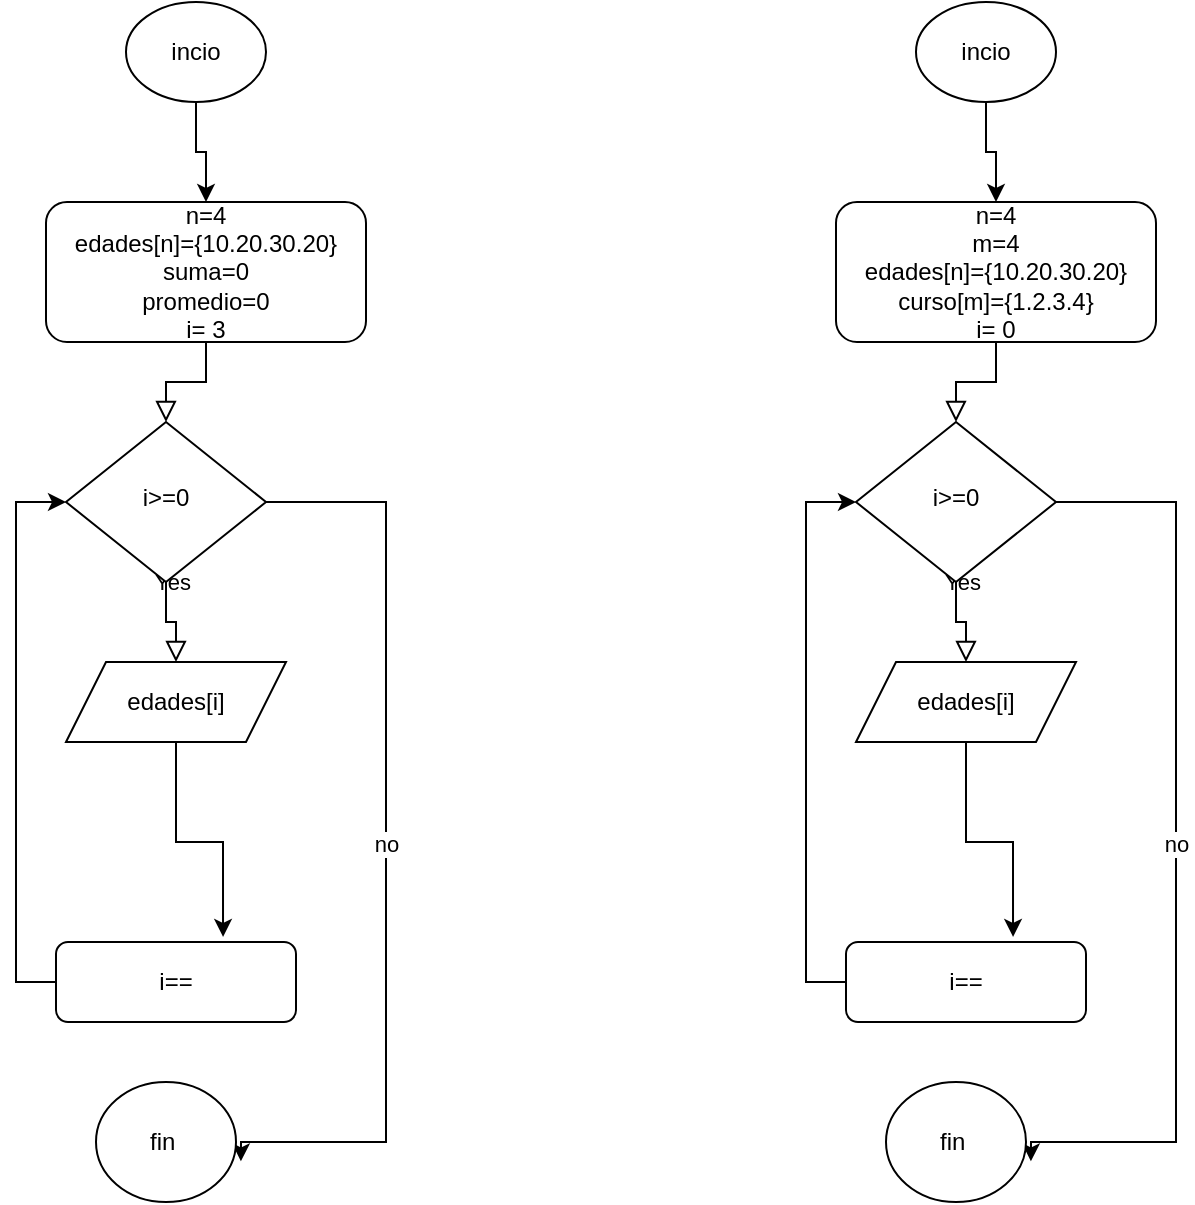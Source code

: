 <mxfile version="14.5.1" type="github">
  <diagram id="C5RBs43oDa-KdzZeNtuy" name="Page-1">
    <mxGraphModel dx="352" dy="1815" grid="1" gridSize="10" guides="1" tooltips="1" connect="1" arrows="1" fold="1" page="1" pageScale="1" pageWidth="827" pageHeight="1169" math="0" shadow="0">
      <root>
        <mxCell id="WIyWlLk6GJQsqaUBKTNV-0" />
        <mxCell id="WIyWlLk6GJQsqaUBKTNV-1" parent="WIyWlLk6GJQsqaUBKTNV-0" />
        <mxCell id="WIyWlLk6GJQsqaUBKTNV-2" value="" style="rounded=0;html=1;jettySize=auto;orthogonalLoop=1;fontSize=11;endArrow=block;endFill=0;endSize=8;strokeWidth=1;shadow=0;labelBackgroundColor=none;edgeStyle=orthogonalEdgeStyle;" parent="WIyWlLk6GJQsqaUBKTNV-1" source="WIyWlLk6GJQsqaUBKTNV-3" target="WIyWlLk6GJQsqaUBKTNV-6" edge="1">
          <mxGeometry relative="1" as="geometry" />
        </mxCell>
        <mxCell id="WIyWlLk6GJQsqaUBKTNV-3" value="n=4&lt;br&gt;edades[n]={10.20.30.20}&lt;br&gt;suma=0&lt;br&gt;promedio=0&lt;br&gt;i= 3" style="rounded=1;whiteSpace=wrap;html=1;fontSize=12;glass=0;strokeWidth=1;shadow=0;" parent="WIyWlLk6GJQsqaUBKTNV-1" vertex="1">
          <mxGeometry x="160" y="60" width="160" height="70" as="geometry" />
        </mxCell>
        <mxCell id="WIyWlLk6GJQsqaUBKTNV-4" value="Yes" style="rounded=0;html=1;jettySize=auto;orthogonalLoop=1;fontSize=11;endArrow=block;endFill=0;endSize=8;strokeWidth=1;shadow=0;labelBackgroundColor=none;edgeStyle=orthogonalEdgeStyle;entryX=0.5;entryY=0;entryDx=0;entryDy=0;" parent="WIyWlLk6GJQsqaUBKTNV-1" source="WIyWlLk6GJQsqaUBKTNV-6" target="oLfIQaYrdBBQirNkRfvc-2" edge="1">
          <mxGeometry y="20" relative="1" as="geometry">
            <mxPoint as="offset" />
            <mxPoint x="170" y="290" as="targetPoint" />
          </mxGeometry>
        </mxCell>
        <mxCell id="oLfIQaYrdBBQirNkRfvc-3" value="no" style="edgeStyle=orthogonalEdgeStyle;rounded=0;orthogonalLoop=1;jettySize=auto;html=1;exitX=1;exitY=0.5;exitDx=0;exitDy=0;entryX=1.035;entryY=0.661;entryDx=0;entryDy=0;entryPerimeter=0;" edge="1" parent="WIyWlLk6GJQsqaUBKTNV-1" source="WIyWlLk6GJQsqaUBKTNV-6" target="oLfIQaYrdBBQirNkRfvc-7">
          <mxGeometry relative="1" as="geometry">
            <Array as="points">
              <mxPoint x="330" y="210" />
              <mxPoint x="330" y="530" />
              <mxPoint x="258" y="530" />
            </Array>
          </mxGeometry>
        </mxCell>
        <mxCell id="WIyWlLk6GJQsqaUBKTNV-6" value="i&amp;gt;=0" style="rhombus;whiteSpace=wrap;html=1;shadow=0;fontFamily=Helvetica;fontSize=12;align=center;strokeWidth=1;spacing=6;spacingTop=-4;" parent="WIyWlLk6GJQsqaUBKTNV-1" vertex="1">
          <mxGeometry x="170" y="170" width="100" height="80" as="geometry" />
        </mxCell>
        <mxCell id="oLfIQaYrdBBQirNkRfvc-10" style="edgeStyle=orthogonalEdgeStyle;rounded=0;orthogonalLoop=1;jettySize=auto;html=1;entryX=0;entryY=0.5;entryDx=0;entryDy=0;exitX=0;exitY=0.5;exitDx=0;exitDy=0;" edge="1" parent="WIyWlLk6GJQsqaUBKTNV-1" source="WIyWlLk6GJQsqaUBKTNV-11" target="WIyWlLk6GJQsqaUBKTNV-6">
          <mxGeometry relative="1" as="geometry" />
        </mxCell>
        <mxCell id="WIyWlLk6GJQsqaUBKTNV-11" value="i==" style="rounded=1;whiteSpace=wrap;html=1;fontSize=12;glass=0;strokeWidth=1;shadow=0;" parent="WIyWlLk6GJQsqaUBKTNV-1" vertex="1">
          <mxGeometry x="165" y="430" width="120" height="40" as="geometry" />
        </mxCell>
        <mxCell id="oLfIQaYrdBBQirNkRfvc-1" value="" style="edgeStyle=orthogonalEdgeStyle;rounded=0;orthogonalLoop=1;jettySize=auto;html=1;entryX=0.5;entryY=0;entryDx=0;entryDy=0;" edge="1" parent="WIyWlLk6GJQsqaUBKTNV-1" source="oLfIQaYrdBBQirNkRfvc-0" target="WIyWlLk6GJQsqaUBKTNV-3">
          <mxGeometry relative="1" as="geometry">
            <mxPoint x="220" y="80" as="targetPoint" />
          </mxGeometry>
        </mxCell>
        <mxCell id="oLfIQaYrdBBQirNkRfvc-0" value="incio" style="ellipse;whiteSpace=wrap;html=1;" vertex="1" parent="WIyWlLk6GJQsqaUBKTNV-1">
          <mxGeometry x="200" y="-40" width="70" height="50" as="geometry" />
        </mxCell>
        <mxCell id="oLfIQaYrdBBQirNkRfvc-4" style="edgeStyle=orthogonalEdgeStyle;rounded=0;orthogonalLoop=1;jettySize=auto;html=1;exitX=0.5;exitY=1;exitDx=0;exitDy=0;entryX=0.696;entryY=-0.064;entryDx=0;entryDy=0;entryPerimeter=0;" edge="1" parent="WIyWlLk6GJQsqaUBKTNV-1" source="oLfIQaYrdBBQirNkRfvc-2" target="WIyWlLk6GJQsqaUBKTNV-11">
          <mxGeometry relative="1" as="geometry" />
        </mxCell>
        <mxCell id="oLfIQaYrdBBQirNkRfvc-2" value="edades[i]" style="shape=parallelogram;perimeter=parallelogramPerimeter;whiteSpace=wrap;html=1;fixedSize=1;" vertex="1" parent="WIyWlLk6GJQsqaUBKTNV-1">
          <mxGeometry x="170" y="290" width="110" height="40" as="geometry" />
        </mxCell>
        <mxCell id="oLfIQaYrdBBQirNkRfvc-7" value="fin&amp;nbsp;" style="ellipse;whiteSpace=wrap;html=1;" vertex="1" parent="WIyWlLk6GJQsqaUBKTNV-1">
          <mxGeometry x="185" y="500" width="70" height="60" as="geometry" />
        </mxCell>
        <mxCell id="oLfIQaYrdBBQirNkRfvc-11" value="" style="rounded=0;html=1;jettySize=auto;orthogonalLoop=1;fontSize=11;endArrow=block;endFill=0;endSize=8;strokeWidth=1;shadow=0;labelBackgroundColor=none;edgeStyle=orthogonalEdgeStyle;" edge="1" parent="WIyWlLk6GJQsqaUBKTNV-1" source="oLfIQaYrdBBQirNkRfvc-12" target="oLfIQaYrdBBQirNkRfvc-15">
          <mxGeometry relative="1" as="geometry" />
        </mxCell>
        <mxCell id="oLfIQaYrdBBQirNkRfvc-12" value="n=4&lt;br&gt;m=4&lt;br&gt;edades[n]={10.20.30.20}&lt;br&gt;curso[m]={1.2.3.4}&lt;br&gt;i= 0" style="rounded=1;whiteSpace=wrap;html=1;fontSize=12;glass=0;strokeWidth=1;shadow=0;" vertex="1" parent="WIyWlLk6GJQsqaUBKTNV-1">
          <mxGeometry x="555" y="60" width="160" height="70" as="geometry" />
        </mxCell>
        <mxCell id="oLfIQaYrdBBQirNkRfvc-13" value="Yes" style="rounded=0;html=1;jettySize=auto;orthogonalLoop=1;fontSize=11;endArrow=block;endFill=0;endSize=8;strokeWidth=1;shadow=0;labelBackgroundColor=none;edgeStyle=orthogonalEdgeStyle;entryX=0.5;entryY=0;entryDx=0;entryDy=0;" edge="1" parent="WIyWlLk6GJQsqaUBKTNV-1" source="oLfIQaYrdBBQirNkRfvc-15" target="oLfIQaYrdBBQirNkRfvc-21">
          <mxGeometry y="20" relative="1" as="geometry">
            <mxPoint as="offset" />
            <mxPoint x="565" y="290" as="targetPoint" />
          </mxGeometry>
        </mxCell>
        <mxCell id="oLfIQaYrdBBQirNkRfvc-14" value="no" style="edgeStyle=orthogonalEdgeStyle;rounded=0;orthogonalLoop=1;jettySize=auto;html=1;exitX=1;exitY=0.5;exitDx=0;exitDy=0;entryX=1.035;entryY=0.661;entryDx=0;entryDy=0;entryPerimeter=0;" edge="1" parent="WIyWlLk6GJQsqaUBKTNV-1" source="oLfIQaYrdBBQirNkRfvc-15" target="oLfIQaYrdBBQirNkRfvc-22">
          <mxGeometry relative="1" as="geometry">
            <Array as="points">
              <mxPoint x="725" y="210" />
              <mxPoint x="725" y="530" />
              <mxPoint x="653" y="530" />
            </Array>
          </mxGeometry>
        </mxCell>
        <mxCell id="oLfIQaYrdBBQirNkRfvc-15" value="i&amp;gt;=0" style="rhombus;whiteSpace=wrap;html=1;shadow=0;fontFamily=Helvetica;fontSize=12;align=center;strokeWidth=1;spacing=6;spacingTop=-4;" vertex="1" parent="WIyWlLk6GJQsqaUBKTNV-1">
          <mxGeometry x="565" y="170" width="100" height="80" as="geometry" />
        </mxCell>
        <mxCell id="oLfIQaYrdBBQirNkRfvc-16" style="edgeStyle=orthogonalEdgeStyle;rounded=0;orthogonalLoop=1;jettySize=auto;html=1;entryX=0;entryY=0.5;entryDx=0;entryDy=0;exitX=0;exitY=0.5;exitDx=0;exitDy=0;" edge="1" parent="WIyWlLk6GJQsqaUBKTNV-1" source="oLfIQaYrdBBQirNkRfvc-17" target="oLfIQaYrdBBQirNkRfvc-15">
          <mxGeometry relative="1" as="geometry" />
        </mxCell>
        <mxCell id="oLfIQaYrdBBQirNkRfvc-17" value="i==" style="rounded=1;whiteSpace=wrap;html=1;fontSize=12;glass=0;strokeWidth=1;shadow=0;" vertex="1" parent="WIyWlLk6GJQsqaUBKTNV-1">
          <mxGeometry x="560" y="430" width="120" height="40" as="geometry" />
        </mxCell>
        <mxCell id="oLfIQaYrdBBQirNkRfvc-18" value="" style="edgeStyle=orthogonalEdgeStyle;rounded=0;orthogonalLoop=1;jettySize=auto;html=1;entryX=0.5;entryY=0;entryDx=0;entryDy=0;" edge="1" parent="WIyWlLk6GJQsqaUBKTNV-1" source="oLfIQaYrdBBQirNkRfvc-19" target="oLfIQaYrdBBQirNkRfvc-12">
          <mxGeometry relative="1" as="geometry">
            <mxPoint x="615" y="80" as="targetPoint" />
          </mxGeometry>
        </mxCell>
        <mxCell id="oLfIQaYrdBBQirNkRfvc-19" value="incio" style="ellipse;whiteSpace=wrap;html=1;" vertex="1" parent="WIyWlLk6GJQsqaUBKTNV-1">
          <mxGeometry x="595" y="-40" width="70" height="50" as="geometry" />
        </mxCell>
        <mxCell id="oLfIQaYrdBBQirNkRfvc-20" style="edgeStyle=orthogonalEdgeStyle;rounded=0;orthogonalLoop=1;jettySize=auto;html=1;exitX=0.5;exitY=1;exitDx=0;exitDy=0;entryX=0.696;entryY=-0.064;entryDx=0;entryDy=0;entryPerimeter=0;" edge="1" parent="WIyWlLk6GJQsqaUBKTNV-1" source="oLfIQaYrdBBQirNkRfvc-21" target="oLfIQaYrdBBQirNkRfvc-17">
          <mxGeometry relative="1" as="geometry" />
        </mxCell>
        <mxCell id="oLfIQaYrdBBQirNkRfvc-21" value="edades[i]" style="shape=parallelogram;perimeter=parallelogramPerimeter;whiteSpace=wrap;html=1;fixedSize=1;" vertex="1" parent="WIyWlLk6GJQsqaUBKTNV-1">
          <mxGeometry x="565" y="290" width="110" height="40" as="geometry" />
        </mxCell>
        <mxCell id="oLfIQaYrdBBQirNkRfvc-22" value="fin&amp;nbsp;" style="ellipse;whiteSpace=wrap;html=1;" vertex="1" parent="WIyWlLk6GJQsqaUBKTNV-1">
          <mxGeometry x="580" y="500" width="70" height="60" as="geometry" />
        </mxCell>
      </root>
    </mxGraphModel>
  </diagram>
</mxfile>
